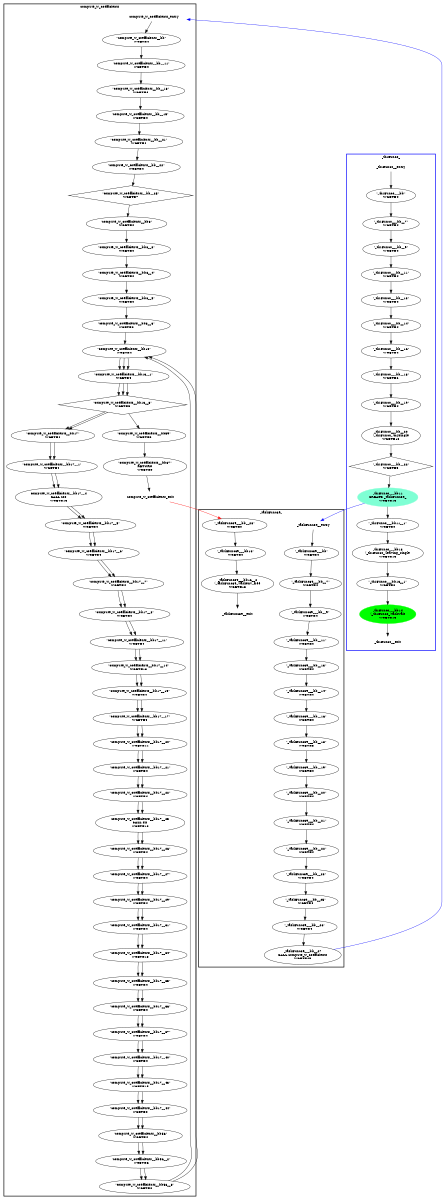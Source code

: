 digraph "CFG" {
fontsize=10;
orientation="portrait";
rankdir="TB";
size="10,8";
compute_w_coefficients_entry [color="white", fontsize=10, height="0.01", label="compute_w_coefficients_entry", width="0.01"];
compute_w_coefficients__bb17__26 [fontsize=10, label="\"compute_w_coefficients__bb17__26\"\nWCET=4", width="0.01"];
compute_w_coefficients__bb17__4 [fontsize=10, label="compute_w_coefficients__bb17__4\nCALL cos\nWCET=13", width="0.01"];
compute_w_coefficients__bb__13 [fontsize=10, label="\"compute_w_coefficients__bb__13\"\nWCET=4", width="0.01"];
compute_w_coefficients__bb17__44 [fontsize=10, label="\"compute_w_coefficients__bb17__44\"\nWCET=0", width="0.01"];
compute_w_coefficients__bb8__6 [fontsize=10, label="\"compute_w_coefficients__bb8__6\"\nWCET=0", width="0.01"];
compute_w_coefficients__bb__22 [fontsize=10, label="\"compute_w_coefficients__bb__22\"\nWCET=4", width="0.01"];
compute_w_coefficients__bb13 [fontsize=10, label="\"compute_w_coefficients__bb13\"\nWCET=4", width="0.01"];
compute_w_coefficients__bb [fontsize=10, label="\"compute_w_coefficients__bb\"\nWCET=4", width="0.01"];
compute_w_coefficients__bb17__25 [fontsize=10, label="compute_w_coefficients__bb17__25\nCALL sin\nWCET=13", width="0.01"];
compute_w_coefficients__bb17__36 [fontsize=10, label="\"compute_w_coefficients__bb17__36\"\nWCET=4", width="0.01"];
compute_w_coefficients__bb17__34 [fontsize=10, label="\"compute_w_coefficients__bb17__34\"\nWCET=13", width="0.01"];
compute_w_coefficients__bb8__5 [fontsize=10, label="\"compute_w_coefficients__bb8__5\"\nWCET=4", width="0.01"];
compute_w_coefficients__bb56 [fontsize=10, label="\"compute_w_coefficients__bb56\"\nWCET=4", width="0.01"];
compute_w_coefficients__bb56__2 [fontsize=10, label="\"compute_w_coefficients__bb56__2\"\nWCET=6", width="0.01"];
compute_w_coefficients__bb17__31 [fontsize=10, label="\"compute_w_coefficients__bb17__31\"\nWCET=4", width="0.01"];
compute_w_coefficients__bb8 [fontsize=10, label="\"compute_w_coefficients__bb8\"\nWCET=4", width="0.01"];
compute_w_coefficients__bb17__8 [fontsize=10, label="\"compute_w_coefficients__bb17__8\"\nWCET=4", width="0.01"];
compute_w_coefficients__bb56__3 [fontsize=10, label="\"compute_w_coefficients__bb56__3\"\nWCET=0", width="0.01"];
compute_w_coefficients__bb__25 [fontsize=10, label="\"compute_w_coefficients__bb__25\"\nWCET=7", shape=diamond, width="0.01"];
compute_w_coefficients__bb17 [fontsize=10, label="\"compute_w_coefficients__bb17\"\nWCET=4", width="0.01"];
compute_w_coefficients__bb17__29 [fontsize=10, label="\"compute_w_coefficients__bb17__29\"\nWCET=4", width="0.01"];
compute_w_coefficients__bb8__3 [fontsize=10, label="\"compute_w_coefficients__bb8__3\"\nWCET=4", width="0.01"];
compute_w_coefficients_exit [color="white", fontsize=10, label="compute_w_coefficients_exit", width="0.01"];
compute_w_coefficients__bb67 [fontsize=10, label="\"compute_w_coefficients__bb67\"\nRETURN\nWCET=0", width="0.01"];
compute_w_coefficients__bb17__20 [fontsize=10, label="\"compute_w_coefficients__bb17__20\"\nWCET=11", width="0.01"];
compute_w_coefficients__bb17__22 [fontsize=10, label="\"compute_w_coefficients__bb17__22\"\nWCET=4", width="0.01"];
compute_w_coefficients__bb17__5 [fontsize=10, label="\"compute_w_coefficients__bb17__5\"\nWCET=4", width="0.01"];
compute_w_coefficients__bb__15 [fontsize=10, label="\"compute_w_coefficients__bb__15\"\nWCET=4", width="0.01"];
compute_w_coefficients__bb17__35 [fontsize=10, label="\"compute_w_coefficients__bb17__35\"\nWCET=4", width="0.01"];
compute_w_coefficients__bb17__37 [fontsize=10, label="\"compute_w_coefficients__bb17__37\"\nWCET=4", width="0.01"];
compute_w_coefficients__bb17__43 [fontsize=10, label="\"compute_w_coefficients__bb17__43\"\nWCET=15", width="0.01"];
compute_w_coefficients__bb59 [fontsize=10, label="\"compute_w_coefficients__bb59\"\nWCET=0", width="0.01"];
compute_w_coefficients__bb17__21 [fontsize=10, label="\"compute_w_coefficients__bb17__21\"\nWCET=4", width="0.01"];
compute_w_coefficients__bb__21 [fontsize=10, label="\"compute_w_coefficients__bb__21\"\nWCET=4", width="0.01"];
compute_w_coefficients__bb17__6 [fontsize=10, label="\"compute_w_coefficients__bb17__6\"\nWCET=4", width="0.01"];
compute_w_coefficients__bb17__17 [fontsize=10, label="\"compute_w_coefficients__bb17__17\"\nWCET=4", width="0.01"];
compute_w_coefficients__bb13__3 [fontsize=10, label="\"compute_w_coefficients__bb13__3\"\nWCET=5", shape=diamond, width="0.01"];
compute_w_coefficients__bb13__1 [fontsize=10, label="\"compute_w_coefficients__bb13__1\"\nWCET=4", width="0.01"];
compute_w_coefficients__bb17__15 [fontsize=10, label="\"compute_w_coefficients__bb17__15\"\nWCET=4", width="0.01"];
compute_w_coefficients__bb8__4 [fontsize=10, label="\"compute_w_coefficients__bb8__4\"\nWCET=4", width="0.01"];
compute_w_coefficients__bb17__27 [fontsize=10, label="\"compute_w_coefficients__bb17__27\"\nWCET=4", width="0.01"];
compute_w_coefficients__bb__11 [fontsize=10, label="\"compute_w_coefficients__bb__11\"\nWCET=4", width="0.01"];
compute_w_coefficients__bb17__11 [fontsize=10, label="\"compute_w_coefficients__bb17__11\"\nWCET=4", width="0.01"];
compute_w_coefficients__bb17__14 [fontsize=10, label="\"compute_w_coefficients__bb17__14\"\nWCET=13", width="0.01"];
compute_w_coefficients__bb17__1 [fontsize=10, label="\"compute_w_coefficients__bb17__1\"\nWCET=4", width="0.01"];
compute_w_coefficients__bb17__40 [fontsize=10, label="\"compute_w_coefficients__bb17__40\"\nWCET=4", width="0.01"];
compute_w_coefficients__bb17__7 [fontsize=10, label="\"compute_w_coefficients__bb17__7\"\nWCET=4", width="0.01"];
_taskFunc39___bb [fontsize=10, label="\"_taskFunc39___bb\"\nWCET=4", width="0.01"];
_taskFunc39___bb__19 [fontsize=10, label="\"_taskFunc39___bb__19\"\nWCET=4", width="0.01"];
_taskFunc39__exit [color="white", fontsize=10, label="_taskFunc39__exit", width="0.01"];
_taskFunc39__entry [color="white", fontsize=10, height="0.01", label="_taskFunc39__entry", width="0.01"];
_taskFunc39___bb16 [fontsize=10, label="\"_taskFunc39___bb16\"\nWCET=4", width="0.01"];
_taskFunc39___bb__11 [fontsize=10, label="\"_taskFunc39___bb__11\"\nWCET=4", width="0.01"];
_taskFunc39___bb__23 [fontsize=10, label="\"_taskFunc39___bb__23\"\nWCET=4", width="0.01"];
_taskFunc39___bb__26 [fontsize=10, label="\"_taskFunc39___bb__26\"\nWCET=4", width="0.01"];
_taskFunc39___bb__9 [fontsize=10, label="\"_taskFunc39___bb__9\"\nWCET=4", width="0.01"];
_taskFunc39___bb__14 [fontsize=10, label="\"_taskFunc39___bb__14\"\nWCET=4", width="0.01"];
_taskFunc39___bb__7 [fontsize=10, label="\"_taskFunc39___bb__7\"\nWCET=4", width="0.01"];
_taskFunc39___bb__18 [fontsize=10, label="\"_taskFunc39___bb__18\"\nWCET=6", width="0.01"];
_taskFunc39___bb__22 [fontsize=10, label="\"_taskFunc39___bb__22\"\nWCET=4", width="0.01"];
_taskFunc39___bb__21 [fontsize=10, label="\"_taskFunc39___bb__21\"\nWCET=4", width="0.01"];
_taskFunc39___bb__20 [fontsize=10, label="\"_taskFunc39___bb__20\"\nWCET=4", width="0.01"];
_taskFunc39___bb__27 [fontsize=10, label="_taskFunc39___bb__27\nCALL compute_w_coefficients\nWCET=25", width="0.01"];
_taskFunc39___bb16__2 [fontsize=10, label="_taskFunc39___bb16__2\n(_taskFunc39_)taskenv_free\nWCET=13", width="0.01"];
_taskFunc39___bb__13 [fontsize=10, label="\"_taskFunc39___bb__13\"\nWCET=4", width="0.01"];
_taskFunc39___bb__28 [fontsize=10, label="\"_taskFunc39___bb__28\"\nWCET=0", width="0.01"];
_taskFunc39___bb__16 [fontsize=10, label="\"_taskFunc39___bb__16\"\nWCET=4", width="0.01"];
_taskFunc39___bb__25 [fontsize=10, label="\"_taskFunc39___bb__25\"\nWCET=4", width="0.01"];
_thrFunc0__entry [color="white", fontsize=10, height="0.01", label="_thrFunc0__entry", width="0.01"];
_thrFunc0___bb__7 [fontsize=10, label="\"_thrFunc0___bb__7\"\nWCET=4", width="0.01"];
_thrFunc0___bb__11 [fontsize=10, label="\"_thrFunc0___bb__11\"\nWCET=4", width="0.01"];
_thrFunc0___bb__18 [fontsize=10, label="\"_thrFunc0___bb__18\"\nWCET=6", width="0.01"];
_thrFunc0___bb11 [color=aquamarine, fontsize=10, label="_thrFunc0___bb11\nCREATE _taskFunc39_\nWCET=13", style=filled, width="0.01"];
_thrFunc0___bb11__1 [fontsize=10, label="\"_thrFunc0___bb11__1\"\nWCET=0", width="0.01"];
_thrFunc0___bb [fontsize=10, label="\"_thrFunc0___bb\"\nWCET=4", width="0.01"];
_thrFunc0___bb13__1 [fontsize=10, label="\"_thrFunc0___bb13__1\"\nWCET=0", width="0.01"];
_thrFunc0___bb__20 [fontsize=10, label="_thrFunc0___bb__20\n(_thrFunc0_)mysingle\nWCET=13", width="0.01"];
_thrFunc0___bb14 [color=green, fontsize=10, label="_thrFunc0___bb14\n(_thrFunc0_)taskwait\nWCET=13", style=filled, width="0.01"];
_thrFunc0__exit [color="white", fontsize=10, label="_thrFunc0__exit", width="0.01"];
_thrFunc0___bb__22 [fontsize=10, label="\"_thrFunc0___bb__22\"\nWCET=5", shape=diamond, width="0.01"];
_thrFunc0___bb__19 [fontsize=10, label="\"_thrFunc0___bb__19\"\nWCET=4", width="0.01"];
_thrFunc0___bb__14 [fontsize=10, label="\"_thrFunc0___bb__14\"\nWCET=4", width="0.01"];
_thrFunc0___bb__16 [fontsize=10, label="\"_thrFunc0___bb__16\"\nWCET=4", width="0.01"];
_thrFunc0___bb13 [fontsize=10, label="_thrFunc0___bb13\n(_thrFunc0_)leaving_single\nWCET=13", width="0.01"];
_thrFunc0___bb__9 [fontsize=10, label="\"_thrFunc0___bb__9\"\nWCET=4", width="0.01"];
_thrFunc0___bb__13 [fontsize=10, label="\"_thrFunc0___bb__13\"\nWCET=4", width="0.01"];
compute_w_coefficients_entry -> compute_w_coefficients__bb  [key=0];
compute_w_coefficients__bb17__26 -> compute_w_coefficients__bb17__27  [key=0];
compute_w_coefficients__bb17__26 -> compute_w_coefficients__bb17__27  [key=1];
compute_w_coefficients__bb17__4 -> compute_w_coefficients__bb17__5  [key=0];
compute_w_coefficients__bb17__4 -> compute_w_coefficients__bb17__5  [key=1];
compute_w_coefficients__bb__13 -> compute_w_coefficients__bb__15  [key=0];
compute_w_coefficients__bb17__44 -> compute_w_coefficients__bb56  [key=0];
compute_w_coefficients__bb17__44 -> compute_w_coefficients__bb56  [key=1];
compute_w_coefficients__bb8__6 -> compute_w_coefficients__bb13  [key=0];
compute_w_coefficients__bb__22 -> compute_w_coefficients__bb__25  [key=0];
compute_w_coefficients__bb13 -> compute_w_coefficients__bb13__1  [key=0];
compute_w_coefficients__bb13 -> compute_w_coefficients__bb13__1  [key=1];
compute_w_coefficients__bb13 -> compute_w_coefficients__bb13__1  [key=2];
compute_w_coefficients__bb -> compute_w_coefficients__bb__11  [key=0];
compute_w_coefficients__bb17__25 -> compute_w_coefficients__bb17__26  [key=0];
compute_w_coefficients__bb17__25 -> compute_w_coefficients__bb17__26  [key=1];
compute_w_coefficients__bb17__36 -> compute_w_coefficients__bb17__37  [key=0];
compute_w_coefficients__bb17__36 -> compute_w_coefficients__bb17__37  [key=1];
compute_w_coefficients__bb17__34 -> compute_w_coefficients__bb17__35  [key=0];
compute_w_coefficients__bb17__34 -> compute_w_coefficients__bb17__35  [key=1];
compute_w_coefficients__bb8__5 -> compute_w_coefficients__bb8__6  [key=0];
compute_w_coefficients__bb56 -> compute_w_coefficients__bb56__2  [key=0];
compute_w_coefficients__bb56 -> compute_w_coefficients__bb56__2  [key=1];
compute_w_coefficients__bb56__2 -> compute_w_coefficients__bb56__3  [key=0];
compute_w_coefficients__bb56__2 -> compute_w_coefficients__bb56__3  [key=1];
compute_w_coefficients__bb17__31 -> compute_w_coefficients__bb17__34  [key=0];
compute_w_coefficients__bb17__31 -> compute_w_coefficients__bb17__34  [key=1];
compute_w_coefficients__bb8 -> compute_w_coefficients__bb8__3  [key=0];
compute_w_coefficients__bb17__8 -> compute_w_coefficients__bb17__11  [key=0];
compute_w_coefficients__bb17__8 -> compute_w_coefficients__bb17__11  [key=1];
compute_w_coefficients__bb56__3 -> compute_w_coefficients__bb13  [key=0];
compute_w_coefficients__bb56__3 -> compute_w_coefficients__bb13  [key=1];
compute_w_coefficients__bb__25 -> compute_w_coefficients__bb8  [key=0];
compute_w_coefficients__bb17 -> compute_w_coefficients__bb17__1  [key=0];
compute_w_coefficients__bb17 -> compute_w_coefficients__bb17__1  [key=1];
compute_w_coefficients__bb17__29 -> compute_w_coefficients__bb17__31  [key=0];
compute_w_coefficients__bb17__29 -> compute_w_coefficients__bb17__31  [key=1];
compute_w_coefficients__bb8__3 -> compute_w_coefficients__bb8__4  [key=0];
compute_w_coefficients_exit -> _taskFunc39___bb__28  [color=red, key=0];
compute_w_coefficients__bb67 -> compute_w_coefficients_exit  [key=0];
compute_w_coefficients__bb17__20 -> compute_w_coefficients__bb17__21  [key=0];
compute_w_coefficients__bb17__20 -> compute_w_coefficients__bb17__21  [key=1];
compute_w_coefficients__bb17__22 -> compute_w_coefficients__bb17__25  [key=0];
compute_w_coefficients__bb17__22 -> compute_w_coefficients__bb17__25  [key=1];
compute_w_coefficients__bb17__5 -> compute_w_coefficients__bb17__6  [key=0];
compute_w_coefficients__bb17__5 -> compute_w_coefficients__bb17__6  [key=1];
compute_w_coefficients__bb__15 -> compute_w_coefficients__bb__21  [key=0];
compute_w_coefficients__bb17__35 -> compute_w_coefficients__bb17__36  [key=0];
compute_w_coefficients__bb17__35 -> compute_w_coefficients__bb17__36  [key=1];
compute_w_coefficients__bb17__37 -> compute_w_coefficients__bb17__40  [key=0];
compute_w_coefficients__bb17__37 -> compute_w_coefficients__bb17__40  [key=1];
compute_w_coefficients__bb17__43 -> compute_w_coefficients__bb17__44  [key=0];
compute_w_coefficients__bb17__43 -> compute_w_coefficients__bb17__44  [key=1];
compute_w_coefficients__bb59 -> compute_w_coefficients__bb67  [key=0];
compute_w_coefficients__bb17__21 -> compute_w_coefficients__bb17__22  [key=0];
compute_w_coefficients__bb17__21 -> compute_w_coefficients__bb17__22  [key=1];
compute_w_coefficients__bb__21 -> compute_w_coefficients__bb__22  [key=0];
compute_w_coefficients__bb17__6 -> compute_w_coefficients__bb17__7  [key=0];
compute_w_coefficients__bb17__6 -> compute_w_coefficients__bb17__7  [key=1];
compute_w_coefficients__bb17__17 -> compute_w_coefficients__bb17__20  [key=0];
compute_w_coefficients__bb17__17 -> compute_w_coefficients__bb17__20  [key=1];
compute_w_coefficients__bb13__3 -> compute_w_coefficients__bb17  [key=0];
compute_w_coefficients__bb13__3 -> compute_w_coefficients__bb17  [key=1];
compute_w_coefficients__bb13__3 -> compute_w_coefficients__bb59  [key=0];
compute_w_coefficients__bb13__1 -> compute_w_coefficients__bb13__3  [key=0];
compute_w_coefficients__bb13__1 -> compute_w_coefficients__bb13__3  [key=1];
compute_w_coefficients__bb13__1 -> compute_w_coefficients__bb13__3  [key=2];
compute_w_coefficients__bb17__15 -> compute_w_coefficients__bb17__17  [key=0];
compute_w_coefficients__bb17__15 -> compute_w_coefficients__bb17__17  [key=1];
compute_w_coefficients__bb8__4 -> compute_w_coefficients__bb8__5  [key=0];
compute_w_coefficients__bb17__27 -> compute_w_coefficients__bb17__29  [key=0];
compute_w_coefficients__bb17__27 -> compute_w_coefficients__bb17__29  [key=1];
compute_w_coefficients__bb__11 -> compute_w_coefficients__bb__13  [key=0];
compute_w_coefficients__bb17__11 -> compute_w_coefficients__bb17__14  [key=0];
compute_w_coefficients__bb17__11 -> compute_w_coefficients__bb17__14  [key=1];
compute_w_coefficients__bb17__14 -> compute_w_coefficients__bb17__15  [key=0];
compute_w_coefficients__bb17__14 -> compute_w_coefficients__bb17__15  [key=1];
compute_w_coefficients__bb17__1 -> compute_w_coefficients__bb17__4  [key=0];
compute_w_coefficients__bb17__1 -> compute_w_coefficients__bb17__4  [key=1];
compute_w_coefficients__bb17__40 -> compute_w_coefficients__bb17__43  [key=0];
compute_w_coefficients__bb17__40 -> compute_w_coefficients__bb17__43  [key=1];
compute_w_coefficients__bb17__7 -> compute_w_coefficients__bb17__8  [key=0];
compute_w_coefficients__bb17__7 -> compute_w_coefficients__bb17__8  [key=1];
_taskFunc39___bb -> _taskFunc39___bb__7  [key=0];
_taskFunc39___bb__19 -> _taskFunc39___bb__20  [key=0];
_taskFunc39__entry -> _taskFunc39___bb  [key=0];
_taskFunc39___bb16 -> _taskFunc39___bb16__2  [key=0];
_taskFunc39___bb__11 -> _taskFunc39___bb__13  [key=0];
_taskFunc39___bb__23 -> _taskFunc39___bb__25  [key=0];
_taskFunc39___bb__26 -> _taskFunc39___bb__27  [key=0];
_taskFunc39___bb__9 -> _taskFunc39___bb__11  [key=0];
_taskFunc39___bb__14 -> _taskFunc39___bb__16  [key=0];
_taskFunc39___bb__7 -> _taskFunc39___bb__9  [key=0];
_taskFunc39___bb__18 -> _taskFunc39___bb__19  [key=0];
_taskFunc39___bb__22 -> _taskFunc39___bb__23  [key=0];
_taskFunc39___bb__21 -> _taskFunc39___bb__22  [key=0];
_taskFunc39___bb__20 -> _taskFunc39___bb__21  [key=0];
_taskFunc39___bb__27 -> compute_w_coefficients_entry  [color=blue, key=0];
_taskFunc39___bb16__2 -> _taskFunc39__exit  [key=0];
_taskFunc39___bb__13 -> _taskFunc39___bb__14  [key=0];
_taskFunc39___bb__28 -> _taskFunc39___bb16  [key=0];
_taskFunc39___bb__16 -> _taskFunc39___bb__18  [key=0];
_taskFunc39___bb__25 -> _taskFunc39___bb__26  [key=0];
_thrFunc0__entry -> _thrFunc0___bb  [key=0];
_thrFunc0___bb__7 -> _thrFunc0___bb__9  [key=0];
_thrFunc0___bb__11 -> _thrFunc0___bb__13  [key=0];
_thrFunc0___bb__18 -> _thrFunc0___bb__19  [key=0];
_thrFunc0___bb11 -> _thrFunc0___bb11__1  [key=0];
_thrFunc0___bb11 -> _taskFunc39__entry  [color=blue, key=0];
_thrFunc0___bb11__1 -> _thrFunc0___bb13  [key=0];
_thrFunc0___bb -> _thrFunc0___bb__7  [key=0];
_thrFunc0___bb13__1 -> _thrFunc0___bb14  [key=0];
_thrFunc0___bb__20 -> _thrFunc0___bb__22  [key=0];
_thrFunc0___bb14 -> _thrFunc0__exit  [key=0];
_thrFunc0___bb__22 -> _thrFunc0___bb11  [key=0];
_thrFunc0___bb__19 -> _thrFunc0___bb__20  [key=0];
_thrFunc0___bb__14 -> _thrFunc0___bb__16  [key=0];
_thrFunc0___bb__16 -> _thrFunc0___bb__18  [key=0];
_thrFunc0___bb13 -> _thrFunc0___bb13__1  [key=0];
_thrFunc0___bb__9 -> _thrFunc0___bb__11  [key=0];
_thrFunc0___bb__13 -> _thrFunc0___bb__14  [key=0];
subgraph "cluster__thrFunc0_" {
label=_thrFunc0_
style="bold"
color="blue"
"_thrFunc0___bb"
"_thrFunc0___bb__7"
"_thrFunc0___bb__9"
"_thrFunc0___bb__11"
"_thrFunc0___bb__13"
"_thrFunc0___bb__14"
"_thrFunc0___bb__16"
"_thrFunc0___bb__18"
"_thrFunc0___bb__19"
"_thrFunc0___bb__20"
"_thrFunc0___bb__22"
"_thrFunc0___bb11"
"_thrFunc0___bb11__1"
"_thrFunc0___bb13"
"_thrFunc0___bb13__1"
"_thrFunc0___bb14"

"_thrFunc0__entry"
"_thrFunc0__exit"
}
subgraph "cluster__taskFunc39_" {
label=_taskFunc39_
style="bold"
"_taskFunc39___bb"
"_taskFunc39___bb__7"
"_taskFunc39___bb__9"
"_taskFunc39___bb__11"
"_taskFunc39___bb__13"
"_taskFunc39___bb__14"
"_taskFunc39___bb__16"
"_taskFunc39___bb__18"
"_taskFunc39___bb__19"
"_taskFunc39___bb__20"
"_taskFunc39___bb__21"
"_taskFunc39___bb__22"
"_taskFunc39___bb__23"
"_taskFunc39___bb__25"
"_taskFunc39___bb__26"
"_taskFunc39___bb__27"
"_taskFunc39___bb__28"
"_taskFunc39___bb16"
"_taskFunc39___bb16__2"

"_taskFunc39__entry"
"_taskFunc39__exit"
}
subgraph "cluster_compute_w_coefficients" {
label=compute_w_coefficients
style="bold"
"compute_w_coefficients__bb"
"compute_w_coefficients__bb__11"
"compute_w_coefficients__bb__13"
"compute_w_coefficients__bb__15"
"compute_w_coefficients__bb__21"
"compute_w_coefficients__bb__22"
"compute_w_coefficients__bb__25"
"compute_w_coefficients__bb8"
"compute_w_coefficients__bb8__3"
"compute_w_coefficients__bb8__4"
"compute_w_coefficients__bb8__5"
"compute_w_coefficients__bb8__6"
"compute_w_coefficients__bb13"
"compute_w_coefficients__bb13__1"
"compute_w_coefficients__bb13__3"
"compute_w_coefficients__bb17"
"compute_w_coefficients__bb17__1"
"compute_w_coefficients__bb17__4"
"compute_w_coefficients__bb17__5"
"compute_w_coefficients__bb17__6"
"compute_w_coefficients__bb17__7"
"compute_w_coefficients__bb17__8"
"compute_w_coefficients__bb17__11"
"compute_w_coefficients__bb17__14"
"compute_w_coefficients__bb17__15"
"compute_w_coefficients__bb17__17"
"compute_w_coefficients__bb17__20"
"compute_w_coefficients__bb17__21"
"compute_w_coefficients__bb17__22"
"compute_w_coefficients__bb17__25"
"compute_w_coefficients__bb17__26"
"compute_w_coefficients__bb17__27"
"compute_w_coefficients__bb17__29"
"compute_w_coefficients__bb17__31"
"compute_w_coefficients__bb17__34"
"compute_w_coefficients__bb17__35"
"compute_w_coefficients__bb17__36"
"compute_w_coefficients__bb17__37"
"compute_w_coefficients__bb17__40"
"compute_w_coefficients__bb17__43"
"compute_w_coefficients__bb17__44"
"compute_w_coefficients__bb56"
"compute_w_coefficients__bb56__2"
"compute_w_coefficients__bb56__3"
"compute_w_coefficients__bb59"







"compute_w_coefficients__bb67"
"compute_w_coefficients_entry"
"compute_w_coefficients_exit"
}
subgraph "cluster__taskFunc0_" {
label=_taskFunc0_
style="bold"


























}
subgraph "cluster__taskFunc1_" {
label=_taskFunc1_
style="bold"


























}
}
